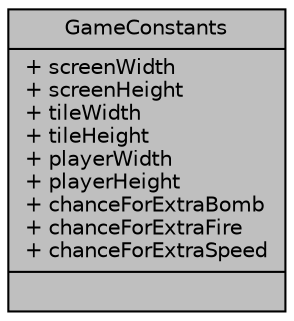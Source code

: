 digraph "GameConstants"
{
  edge [fontname="Helvetica",fontsize="10",labelfontname="Helvetica",labelfontsize="10"];
  node [fontname="Helvetica",fontsize="10",shape=record];
  Node1 [label="{GameConstants\n|+ screenWidth\l+ screenHeight\l+ tileWidth\l+ tileHeight\l+ playerWidth\l+ playerHeight\l+ chanceForExtraBomb\l+ chanceForExtraFire\l+ chanceForExtraSpeed\l|}",height=0.2,width=0.4,color="black", fillcolor="grey75", style="filled", fontcolor="black"];
}

